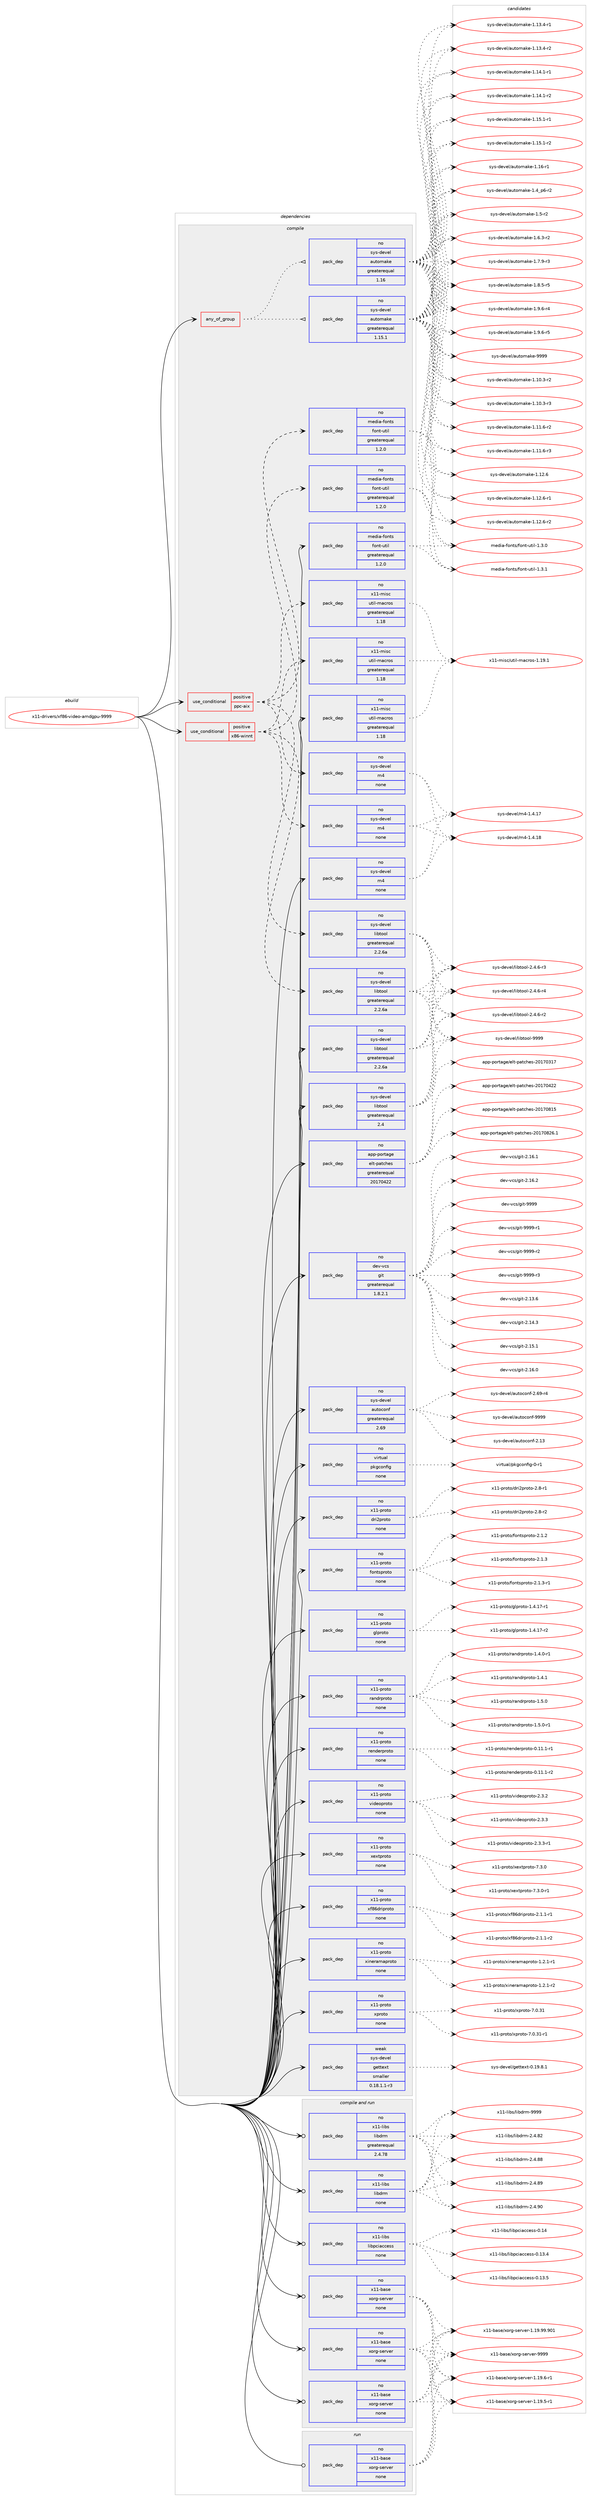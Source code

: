 digraph prolog {

# *************
# Graph options
# *************

newrank=true;
concentrate=true;
compound=true;
graph [rankdir=LR,fontname=Helvetica,fontsize=10,ranksep=1.5];#, ranksep=2.5, nodesep=0.2];
edge  [arrowhead=vee];
node  [fontname=Helvetica,fontsize=10];

# **********
# The ebuild
# **********

subgraph cluster_leftcol {
color=gray;
rank=same;
label=<<i>ebuild</i>>;
id [label="x11-drivers/xf86-video-amdgpu-9999", color=red, width=4, href="../x11-drivers/xf86-video-amdgpu-9999.svg"];
}

# ****************
# The dependencies
# ****************

subgraph cluster_midcol {
color=gray;
label=<<i>dependencies</i>>;
subgraph cluster_compile {
fillcolor="#eeeeee";
style=filled;
label=<<i>compile</i>>;
subgraph any125 {
dependency9842 [label=<<TABLE BORDER="0" CELLBORDER="1" CELLSPACING="0" CELLPADDING="4"><TR><TD CELLPADDING="10">any_of_group</TD></TR></TABLE>>, shape=none, color=red];subgraph pack8374 {
dependency9843 [label=<<TABLE BORDER="0" CELLBORDER="1" CELLSPACING="0" CELLPADDING="4" WIDTH="220"><TR><TD ROWSPAN="6" CELLPADDING="30">pack_dep</TD></TR><TR><TD WIDTH="110">no</TD></TR><TR><TD>sys-devel</TD></TR><TR><TD>automake</TD></TR><TR><TD>greaterequal</TD></TR><TR><TD>1.16</TD></TR></TABLE>>, shape=none, color=blue];
}
dependency9842:e -> dependency9843:w [weight=20,style="dotted",arrowhead="oinv"];
subgraph pack8375 {
dependency9844 [label=<<TABLE BORDER="0" CELLBORDER="1" CELLSPACING="0" CELLPADDING="4" WIDTH="220"><TR><TD ROWSPAN="6" CELLPADDING="30">pack_dep</TD></TR><TR><TD WIDTH="110">no</TD></TR><TR><TD>sys-devel</TD></TR><TR><TD>automake</TD></TR><TR><TD>greaterequal</TD></TR><TR><TD>1.15.1</TD></TR></TABLE>>, shape=none, color=blue];
}
dependency9842:e -> dependency9844:w [weight=20,style="dotted",arrowhead="oinv"];
}
id:e -> dependency9842:w [weight=20,style="solid",arrowhead="vee"];
subgraph cond1344 {
dependency9845 [label=<<TABLE BORDER="0" CELLBORDER="1" CELLSPACING="0" CELLPADDING="4"><TR><TD ROWSPAN="3" CELLPADDING="10">use_conditional</TD></TR><TR><TD>positive</TD></TR><TR><TD>ppc-aix</TD></TR></TABLE>>, shape=none, color=red];
subgraph pack8376 {
dependency9846 [label=<<TABLE BORDER="0" CELLBORDER="1" CELLSPACING="0" CELLPADDING="4" WIDTH="220"><TR><TD ROWSPAN="6" CELLPADDING="30">pack_dep</TD></TR><TR><TD WIDTH="110">no</TD></TR><TR><TD>sys-devel</TD></TR><TR><TD>libtool</TD></TR><TR><TD>greaterequal</TD></TR><TR><TD>2.2.6a</TD></TR></TABLE>>, shape=none, color=blue];
}
dependency9845:e -> dependency9846:w [weight=20,style="dashed",arrowhead="vee"];
subgraph pack8377 {
dependency9847 [label=<<TABLE BORDER="0" CELLBORDER="1" CELLSPACING="0" CELLPADDING="4" WIDTH="220"><TR><TD ROWSPAN="6" CELLPADDING="30">pack_dep</TD></TR><TR><TD WIDTH="110">no</TD></TR><TR><TD>sys-devel</TD></TR><TR><TD>m4</TD></TR><TR><TD>none</TD></TR><TR><TD></TD></TR></TABLE>>, shape=none, color=blue];
}
dependency9845:e -> dependency9847:w [weight=20,style="dashed",arrowhead="vee"];
subgraph pack8378 {
dependency9848 [label=<<TABLE BORDER="0" CELLBORDER="1" CELLSPACING="0" CELLPADDING="4" WIDTH="220"><TR><TD ROWSPAN="6" CELLPADDING="30">pack_dep</TD></TR><TR><TD WIDTH="110">no</TD></TR><TR><TD>x11-misc</TD></TR><TR><TD>util-macros</TD></TR><TR><TD>greaterequal</TD></TR><TR><TD>1.18</TD></TR></TABLE>>, shape=none, color=blue];
}
dependency9845:e -> dependency9848:w [weight=20,style="dashed",arrowhead="vee"];
subgraph pack8379 {
dependency9849 [label=<<TABLE BORDER="0" CELLBORDER="1" CELLSPACING="0" CELLPADDING="4" WIDTH="220"><TR><TD ROWSPAN="6" CELLPADDING="30">pack_dep</TD></TR><TR><TD WIDTH="110">no</TD></TR><TR><TD>media-fonts</TD></TR><TR><TD>font-util</TD></TR><TR><TD>greaterequal</TD></TR><TR><TD>1.2.0</TD></TR></TABLE>>, shape=none, color=blue];
}
dependency9845:e -> dependency9849:w [weight=20,style="dashed",arrowhead="vee"];
}
id:e -> dependency9845:w [weight=20,style="solid",arrowhead="vee"];
subgraph cond1345 {
dependency9850 [label=<<TABLE BORDER="0" CELLBORDER="1" CELLSPACING="0" CELLPADDING="4"><TR><TD ROWSPAN="3" CELLPADDING="10">use_conditional</TD></TR><TR><TD>positive</TD></TR><TR><TD>x86-winnt</TD></TR></TABLE>>, shape=none, color=red];
subgraph pack8380 {
dependency9851 [label=<<TABLE BORDER="0" CELLBORDER="1" CELLSPACING="0" CELLPADDING="4" WIDTH="220"><TR><TD ROWSPAN="6" CELLPADDING="30">pack_dep</TD></TR><TR><TD WIDTH="110">no</TD></TR><TR><TD>sys-devel</TD></TR><TR><TD>libtool</TD></TR><TR><TD>greaterequal</TD></TR><TR><TD>2.2.6a</TD></TR></TABLE>>, shape=none, color=blue];
}
dependency9850:e -> dependency9851:w [weight=20,style="dashed",arrowhead="vee"];
subgraph pack8381 {
dependency9852 [label=<<TABLE BORDER="0" CELLBORDER="1" CELLSPACING="0" CELLPADDING="4" WIDTH="220"><TR><TD ROWSPAN="6" CELLPADDING="30">pack_dep</TD></TR><TR><TD WIDTH="110">no</TD></TR><TR><TD>sys-devel</TD></TR><TR><TD>m4</TD></TR><TR><TD>none</TD></TR><TR><TD></TD></TR></TABLE>>, shape=none, color=blue];
}
dependency9850:e -> dependency9852:w [weight=20,style="dashed",arrowhead="vee"];
subgraph pack8382 {
dependency9853 [label=<<TABLE BORDER="0" CELLBORDER="1" CELLSPACING="0" CELLPADDING="4" WIDTH="220"><TR><TD ROWSPAN="6" CELLPADDING="30">pack_dep</TD></TR><TR><TD WIDTH="110">no</TD></TR><TR><TD>x11-misc</TD></TR><TR><TD>util-macros</TD></TR><TR><TD>greaterequal</TD></TR><TR><TD>1.18</TD></TR></TABLE>>, shape=none, color=blue];
}
dependency9850:e -> dependency9853:w [weight=20,style="dashed",arrowhead="vee"];
subgraph pack8383 {
dependency9854 [label=<<TABLE BORDER="0" CELLBORDER="1" CELLSPACING="0" CELLPADDING="4" WIDTH="220"><TR><TD ROWSPAN="6" CELLPADDING="30">pack_dep</TD></TR><TR><TD WIDTH="110">no</TD></TR><TR><TD>media-fonts</TD></TR><TR><TD>font-util</TD></TR><TR><TD>greaterequal</TD></TR><TR><TD>1.2.0</TD></TR></TABLE>>, shape=none, color=blue];
}
dependency9850:e -> dependency9854:w [weight=20,style="dashed",arrowhead="vee"];
}
id:e -> dependency9850:w [weight=20,style="solid",arrowhead="vee"];
subgraph pack8384 {
dependency9855 [label=<<TABLE BORDER="0" CELLBORDER="1" CELLSPACING="0" CELLPADDING="4" WIDTH="220"><TR><TD ROWSPAN="6" CELLPADDING="30">pack_dep</TD></TR><TR><TD WIDTH="110">no</TD></TR><TR><TD>app-portage</TD></TR><TR><TD>elt-patches</TD></TR><TR><TD>greaterequal</TD></TR><TR><TD>20170422</TD></TR></TABLE>>, shape=none, color=blue];
}
id:e -> dependency9855:w [weight=20,style="solid",arrowhead="vee"];
subgraph pack8385 {
dependency9856 [label=<<TABLE BORDER="0" CELLBORDER="1" CELLSPACING="0" CELLPADDING="4" WIDTH="220"><TR><TD ROWSPAN="6" CELLPADDING="30">pack_dep</TD></TR><TR><TD WIDTH="110">no</TD></TR><TR><TD>dev-vcs</TD></TR><TR><TD>git</TD></TR><TR><TD>greaterequal</TD></TR><TR><TD>1.8.2.1</TD></TR></TABLE>>, shape=none, color=blue];
}
id:e -> dependency9856:w [weight=20,style="solid",arrowhead="vee"];
subgraph pack8386 {
dependency9857 [label=<<TABLE BORDER="0" CELLBORDER="1" CELLSPACING="0" CELLPADDING="4" WIDTH="220"><TR><TD ROWSPAN="6" CELLPADDING="30">pack_dep</TD></TR><TR><TD WIDTH="110">no</TD></TR><TR><TD>media-fonts</TD></TR><TR><TD>font-util</TD></TR><TR><TD>greaterequal</TD></TR><TR><TD>1.2.0</TD></TR></TABLE>>, shape=none, color=blue];
}
id:e -> dependency9857:w [weight=20,style="solid",arrowhead="vee"];
subgraph pack8387 {
dependency9858 [label=<<TABLE BORDER="0" CELLBORDER="1" CELLSPACING="0" CELLPADDING="4" WIDTH="220"><TR><TD ROWSPAN="6" CELLPADDING="30">pack_dep</TD></TR><TR><TD WIDTH="110">no</TD></TR><TR><TD>sys-devel</TD></TR><TR><TD>autoconf</TD></TR><TR><TD>greaterequal</TD></TR><TR><TD>2.69</TD></TR></TABLE>>, shape=none, color=blue];
}
id:e -> dependency9858:w [weight=20,style="solid",arrowhead="vee"];
subgraph pack8388 {
dependency9859 [label=<<TABLE BORDER="0" CELLBORDER="1" CELLSPACING="0" CELLPADDING="4" WIDTH="220"><TR><TD ROWSPAN="6" CELLPADDING="30">pack_dep</TD></TR><TR><TD WIDTH="110">no</TD></TR><TR><TD>sys-devel</TD></TR><TR><TD>libtool</TD></TR><TR><TD>greaterequal</TD></TR><TR><TD>2.2.6a</TD></TR></TABLE>>, shape=none, color=blue];
}
id:e -> dependency9859:w [weight=20,style="solid",arrowhead="vee"];
subgraph pack8389 {
dependency9860 [label=<<TABLE BORDER="0" CELLBORDER="1" CELLSPACING="0" CELLPADDING="4" WIDTH="220"><TR><TD ROWSPAN="6" CELLPADDING="30">pack_dep</TD></TR><TR><TD WIDTH="110">no</TD></TR><TR><TD>sys-devel</TD></TR><TR><TD>libtool</TD></TR><TR><TD>greaterequal</TD></TR><TR><TD>2.4</TD></TR></TABLE>>, shape=none, color=blue];
}
id:e -> dependency9860:w [weight=20,style="solid",arrowhead="vee"];
subgraph pack8390 {
dependency9861 [label=<<TABLE BORDER="0" CELLBORDER="1" CELLSPACING="0" CELLPADDING="4" WIDTH="220"><TR><TD ROWSPAN="6" CELLPADDING="30">pack_dep</TD></TR><TR><TD WIDTH="110">no</TD></TR><TR><TD>sys-devel</TD></TR><TR><TD>m4</TD></TR><TR><TD>none</TD></TR><TR><TD></TD></TR></TABLE>>, shape=none, color=blue];
}
id:e -> dependency9861:w [weight=20,style="solid",arrowhead="vee"];
subgraph pack8391 {
dependency9862 [label=<<TABLE BORDER="0" CELLBORDER="1" CELLSPACING="0" CELLPADDING="4" WIDTH="220"><TR><TD ROWSPAN="6" CELLPADDING="30">pack_dep</TD></TR><TR><TD WIDTH="110">no</TD></TR><TR><TD>virtual</TD></TR><TR><TD>pkgconfig</TD></TR><TR><TD>none</TD></TR><TR><TD></TD></TR></TABLE>>, shape=none, color=blue];
}
id:e -> dependency9862:w [weight=20,style="solid",arrowhead="vee"];
subgraph pack8392 {
dependency9863 [label=<<TABLE BORDER="0" CELLBORDER="1" CELLSPACING="0" CELLPADDING="4" WIDTH="220"><TR><TD ROWSPAN="6" CELLPADDING="30">pack_dep</TD></TR><TR><TD WIDTH="110">no</TD></TR><TR><TD>x11-misc</TD></TR><TR><TD>util-macros</TD></TR><TR><TD>greaterequal</TD></TR><TR><TD>1.18</TD></TR></TABLE>>, shape=none, color=blue];
}
id:e -> dependency9863:w [weight=20,style="solid",arrowhead="vee"];
subgraph pack8393 {
dependency9864 [label=<<TABLE BORDER="0" CELLBORDER="1" CELLSPACING="0" CELLPADDING="4" WIDTH="220"><TR><TD ROWSPAN="6" CELLPADDING="30">pack_dep</TD></TR><TR><TD WIDTH="110">no</TD></TR><TR><TD>x11-proto</TD></TR><TR><TD>dri2proto</TD></TR><TR><TD>none</TD></TR><TR><TD></TD></TR></TABLE>>, shape=none, color=blue];
}
id:e -> dependency9864:w [weight=20,style="solid",arrowhead="vee"];
subgraph pack8394 {
dependency9865 [label=<<TABLE BORDER="0" CELLBORDER="1" CELLSPACING="0" CELLPADDING="4" WIDTH="220"><TR><TD ROWSPAN="6" CELLPADDING="30">pack_dep</TD></TR><TR><TD WIDTH="110">no</TD></TR><TR><TD>x11-proto</TD></TR><TR><TD>fontsproto</TD></TR><TR><TD>none</TD></TR><TR><TD></TD></TR></TABLE>>, shape=none, color=blue];
}
id:e -> dependency9865:w [weight=20,style="solid",arrowhead="vee"];
subgraph pack8395 {
dependency9866 [label=<<TABLE BORDER="0" CELLBORDER="1" CELLSPACING="0" CELLPADDING="4" WIDTH="220"><TR><TD ROWSPAN="6" CELLPADDING="30">pack_dep</TD></TR><TR><TD WIDTH="110">no</TD></TR><TR><TD>x11-proto</TD></TR><TR><TD>glproto</TD></TR><TR><TD>none</TD></TR><TR><TD></TD></TR></TABLE>>, shape=none, color=blue];
}
id:e -> dependency9866:w [weight=20,style="solid",arrowhead="vee"];
subgraph pack8396 {
dependency9867 [label=<<TABLE BORDER="0" CELLBORDER="1" CELLSPACING="0" CELLPADDING="4" WIDTH="220"><TR><TD ROWSPAN="6" CELLPADDING="30">pack_dep</TD></TR><TR><TD WIDTH="110">no</TD></TR><TR><TD>x11-proto</TD></TR><TR><TD>randrproto</TD></TR><TR><TD>none</TD></TR><TR><TD></TD></TR></TABLE>>, shape=none, color=blue];
}
id:e -> dependency9867:w [weight=20,style="solid",arrowhead="vee"];
subgraph pack8397 {
dependency9868 [label=<<TABLE BORDER="0" CELLBORDER="1" CELLSPACING="0" CELLPADDING="4" WIDTH="220"><TR><TD ROWSPAN="6" CELLPADDING="30">pack_dep</TD></TR><TR><TD WIDTH="110">no</TD></TR><TR><TD>x11-proto</TD></TR><TR><TD>renderproto</TD></TR><TR><TD>none</TD></TR><TR><TD></TD></TR></TABLE>>, shape=none, color=blue];
}
id:e -> dependency9868:w [weight=20,style="solid",arrowhead="vee"];
subgraph pack8398 {
dependency9869 [label=<<TABLE BORDER="0" CELLBORDER="1" CELLSPACING="0" CELLPADDING="4" WIDTH="220"><TR><TD ROWSPAN="6" CELLPADDING="30">pack_dep</TD></TR><TR><TD WIDTH="110">no</TD></TR><TR><TD>x11-proto</TD></TR><TR><TD>videoproto</TD></TR><TR><TD>none</TD></TR><TR><TD></TD></TR></TABLE>>, shape=none, color=blue];
}
id:e -> dependency9869:w [weight=20,style="solid",arrowhead="vee"];
subgraph pack8399 {
dependency9870 [label=<<TABLE BORDER="0" CELLBORDER="1" CELLSPACING="0" CELLPADDING="4" WIDTH="220"><TR><TD ROWSPAN="6" CELLPADDING="30">pack_dep</TD></TR><TR><TD WIDTH="110">no</TD></TR><TR><TD>x11-proto</TD></TR><TR><TD>xextproto</TD></TR><TR><TD>none</TD></TR><TR><TD></TD></TR></TABLE>>, shape=none, color=blue];
}
id:e -> dependency9870:w [weight=20,style="solid",arrowhead="vee"];
subgraph pack8400 {
dependency9871 [label=<<TABLE BORDER="0" CELLBORDER="1" CELLSPACING="0" CELLPADDING="4" WIDTH="220"><TR><TD ROWSPAN="6" CELLPADDING="30">pack_dep</TD></TR><TR><TD WIDTH="110">no</TD></TR><TR><TD>x11-proto</TD></TR><TR><TD>xf86driproto</TD></TR><TR><TD>none</TD></TR><TR><TD></TD></TR></TABLE>>, shape=none, color=blue];
}
id:e -> dependency9871:w [weight=20,style="solid",arrowhead="vee"];
subgraph pack8401 {
dependency9872 [label=<<TABLE BORDER="0" CELLBORDER="1" CELLSPACING="0" CELLPADDING="4" WIDTH="220"><TR><TD ROWSPAN="6" CELLPADDING="30">pack_dep</TD></TR><TR><TD WIDTH="110">no</TD></TR><TR><TD>x11-proto</TD></TR><TR><TD>xineramaproto</TD></TR><TR><TD>none</TD></TR><TR><TD></TD></TR></TABLE>>, shape=none, color=blue];
}
id:e -> dependency9872:w [weight=20,style="solid",arrowhead="vee"];
subgraph pack8402 {
dependency9873 [label=<<TABLE BORDER="0" CELLBORDER="1" CELLSPACING="0" CELLPADDING="4" WIDTH="220"><TR><TD ROWSPAN="6" CELLPADDING="30">pack_dep</TD></TR><TR><TD WIDTH="110">no</TD></TR><TR><TD>x11-proto</TD></TR><TR><TD>xproto</TD></TR><TR><TD>none</TD></TR><TR><TD></TD></TR></TABLE>>, shape=none, color=blue];
}
id:e -> dependency9873:w [weight=20,style="solid",arrowhead="vee"];
subgraph pack8403 {
dependency9874 [label=<<TABLE BORDER="0" CELLBORDER="1" CELLSPACING="0" CELLPADDING="4" WIDTH="220"><TR><TD ROWSPAN="6" CELLPADDING="30">pack_dep</TD></TR><TR><TD WIDTH="110">weak</TD></TR><TR><TD>sys-devel</TD></TR><TR><TD>gettext</TD></TR><TR><TD>smaller</TD></TR><TR><TD>0.18.1.1-r3</TD></TR></TABLE>>, shape=none, color=blue];
}
id:e -> dependency9874:w [weight=20,style="solid",arrowhead="vee"];
}
subgraph cluster_compileandrun {
fillcolor="#eeeeee";
style=filled;
label=<<i>compile and run</i>>;
subgraph pack8404 {
dependency9875 [label=<<TABLE BORDER="0" CELLBORDER="1" CELLSPACING="0" CELLPADDING="4" WIDTH="220"><TR><TD ROWSPAN="6" CELLPADDING="30">pack_dep</TD></TR><TR><TD WIDTH="110">no</TD></TR><TR><TD>x11-base</TD></TR><TR><TD>xorg-server</TD></TR><TR><TD>none</TD></TR><TR><TD></TD></TR></TABLE>>, shape=none, color=blue];
}
id:e -> dependency9875:w [weight=20,style="solid",arrowhead="odotvee"];
subgraph pack8405 {
dependency9876 [label=<<TABLE BORDER="0" CELLBORDER="1" CELLSPACING="0" CELLPADDING="4" WIDTH="220"><TR><TD ROWSPAN="6" CELLPADDING="30">pack_dep</TD></TR><TR><TD WIDTH="110">no</TD></TR><TR><TD>x11-base</TD></TR><TR><TD>xorg-server</TD></TR><TR><TD>none</TD></TR><TR><TD></TD></TR></TABLE>>, shape=none, color=blue];
}
id:e -> dependency9876:w [weight=20,style="solid",arrowhead="odotvee"];
subgraph pack8406 {
dependency9877 [label=<<TABLE BORDER="0" CELLBORDER="1" CELLSPACING="0" CELLPADDING="4" WIDTH="220"><TR><TD ROWSPAN="6" CELLPADDING="30">pack_dep</TD></TR><TR><TD WIDTH="110">no</TD></TR><TR><TD>x11-base</TD></TR><TR><TD>xorg-server</TD></TR><TR><TD>none</TD></TR><TR><TD></TD></TR></TABLE>>, shape=none, color=blue];
}
id:e -> dependency9877:w [weight=20,style="solid",arrowhead="odotvee"];
subgraph pack8407 {
dependency9878 [label=<<TABLE BORDER="0" CELLBORDER="1" CELLSPACING="0" CELLPADDING="4" WIDTH="220"><TR><TD ROWSPAN="6" CELLPADDING="30">pack_dep</TD></TR><TR><TD WIDTH="110">no</TD></TR><TR><TD>x11-libs</TD></TR><TR><TD>libdrm</TD></TR><TR><TD>greaterequal</TD></TR><TR><TD>2.4.78</TD></TR></TABLE>>, shape=none, color=blue];
}
id:e -> dependency9878:w [weight=20,style="solid",arrowhead="odotvee"];
subgraph pack8408 {
dependency9879 [label=<<TABLE BORDER="0" CELLBORDER="1" CELLSPACING="0" CELLPADDING="4" WIDTH="220"><TR><TD ROWSPAN="6" CELLPADDING="30">pack_dep</TD></TR><TR><TD WIDTH="110">no</TD></TR><TR><TD>x11-libs</TD></TR><TR><TD>libdrm</TD></TR><TR><TD>none</TD></TR><TR><TD></TD></TR></TABLE>>, shape=none, color=blue];
}
id:e -> dependency9879:w [weight=20,style="solid",arrowhead="odotvee"];
subgraph pack8409 {
dependency9880 [label=<<TABLE BORDER="0" CELLBORDER="1" CELLSPACING="0" CELLPADDING="4" WIDTH="220"><TR><TD ROWSPAN="6" CELLPADDING="30">pack_dep</TD></TR><TR><TD WIDTH="110">no</TD></TR><TR><TD>x11-libs</TD></TR><TR><TD>libpciaccess</TD></TR><TR><TD>none</TD></TR><TR><TD></TD></TR></TABLE>>, shape=none, color=blue];
}
id:e -> dependency9880:w [weight=20,style="solid",arrowhead="odotvee"];
}
subgraph cluster_run {
fillcolor="#eeeeee";
style=filled;
label=<<i>run</i>>;
subgraph pack8410 {
dependency9881 [label=<<TABLE BORDER="0" CELLBORDER="1" CELLSPACING="0" CELLPADDING="4" WIDTH="220"><TR><TD ROWSPAN="6" CELLPADDING="30">pack_dep</TD></TR><TR><TD WIDTH="110">no</TD></TR><TR><TD>x11-base</TD></TR><TR><TD>xorg-server</TD></TR><TR><TD>none</TD></TR><TR><TD></TD></TR></TABLE>>, shape=none, color=blue];
}
id:e -> dependency9881:w [weight=20,style="solid",arrowhead="odot"];
}
}

# **************
# The candidates
# **************

subgraph cluster_choices {
rank=same;
color=gray;
label=<<i>candidates</i>>;

subgraph choice8374 {
color=black;
nodesep=1;
choice11512111545100101118101108479711711611110997107101454946494846514511450 [label="sys-devel/automake-1.10.3-r2", color=red, width=4,href="../sys-devel/automake-1.10.3-r2.svg"];
choice11512111545100101118101108479711711611110997107101454946494846514511451 [label="sys-devel/automake-1.10.3-r3", color=red, width=4,href="../sys-devel/automake-1.10.3-r3.svg"];
choice11512111545100101118101108479711711611110997107101454946494946544511450 [label="sys-devel/automake-1.11.6-r2", color=red, width=4,href="../sys-devel/automake-1.11.6-r2.svg"];
choice11512111545100101118101108479711711611110997107101454946494946544511451 [label="sys-devel/automake-1.11.6-r3", color=red, width=4,href="../sys-devel/automake-1.11.6-r3.svg"];
choice1151211154510010111810110847971171161111099710710145494649504654 [label="sys-devel/automake-1.12.6", color=red, width=4,href="../sys-devel/automake-1.12.6.svg"];
choice11512111545100101118101108479711711611110997107101454946495046544511449 [label="sys-devel/automake-1.12.6-r1", color=red, width=4,href="../sys-devel/automake-1.12.6-r1.svg"];
choice11512111545100101118101108479711711611110997107101454946495046544511450 [label="sys-devel/automake-1.12.6-r2", color=red, width=4,href="../sys-devel/automake-1.12.6-r2.svg"];
choice11512111545100101118101108479711711611110997107101454946495146524511449 [label="sys-devel/automake-1.13.4-r1", color=red, width=4,href="../sys-devel/automake-1.13.4-r1.svg"];
choice11512111545100101118101108479711711611110997107101454946495146524511450 [label="sys-devel/automake-1.13.4-r2", color=red, width=4,href="../sys-devel/automake-1.13.4-r2.svg"];
choice11512111545100101118101108479711711611110997107101454946495246494511449 [label="sys-devel/automake-1.14.1-r1", color=red, width=4,href="../sys-devel/automake-1.14.1-r1.svg"];
choice11512111545100101118101108479711711611110997107101454946495246494511450 [label="sys-devel/automake-1.14.1-r2", color=red, width=4,href="../sys-devel/automake-1.14.1-r2.svg"];
choice11512111545100101118101108479711711611110997107101454946495346494511449 [label="sys-devel/automake-1.15.1-r1", color=red, width=4,href="../sys-devel/automake-1.15.1-r1.svg"];
choice11512111545100101118101108479711711611110997107101454946495346494511450 [label="sys-devel/automake-1.15.1-r2", color=red, width=4,href="../sys-devel/automake-1.15.1-r2.svg"];
choice1151211154510010111810110847971171161111099710710145494649544511449 [label="sys-devel/automake-1.16-r1", color=red, width=4,href="../sys-devel/automake-1.16-r1.svg"];
choice115121115451001011181011084797117116111109971071014549465295112544511450 [label="sys-devel/automake-1.4_p6-r2", color=red, width=4,href="../sys-devel/automake-1.4_p6-r2.svg"];
choice11512111545100101118101108479711711611110997107101454946534511450 [label="sys-devel/automake-1.5-r2", color=red, width=4,href="../sys-devel/automake-1.5-r2.svg"];
choice115121115451001011181011084797117116111109971071014549465446514511450 [label="sys-devel/automake-1.6.3-r2", color=red, width=4,href="../sys-devel/automake-1.6.3-r2.svg"];
choice115121115451001011181011084797117116111109971071014549465546574511451 [label="sys-devel/automake-1.7.9-r3", color=red, width=4,href="../sys-devel/automake-1.7.9-r3.svg"];
choice115121115451001011181011084797117116111109971071014549465646534511453 [label="sys-devel/automake-1.8.5-r5", color=red, width=4,href="../sys-devel/automake-1.8.5-r5.svg"];
choice115121115451001011181011084797117116111109971071014549465746544511452 [label="sys-devel/automake-1.9.6-r4", color=red, width=4,href="../sys-devel/automake-1.9.6-r4.svg"];
choice115121115451001011181011084797117116111109971071014549465746544511453 [label="sys-devel/automake-1.9.6-r5", color=red, width=4,href="../sys-devel/automake-1.9.6-r5.svg"];
choice115121115451001011181011084797117116111109971071014557575757 [label="sys-devel/automake-9999", color=red, width=4,href="../sys-devel/automake-9999.svg"];
dependency9843:e -> choice11512111545100101118101108479711711611110997107101454946494846514511450:w [style=dotted,weight="100"];
dependency9843:e -> choice11512111545100101118101108479711711611110997107101454946494846514511451:w [style=dotted,weight="100"];
dependency9843:e -> choice11512111545100101118101108479711711611110997107101454946494946544511450:w [style=dotted,weight="100"];
dependency9843:e -> choice11512111545100101118101108479711711611110997107101454946494946544511451:w [style=dotted,weight="100"];
dependency9843:e -> choice1151211154510010111810110847971171161111099710710145494649504654:w [style=dotted,weight="100"];
dependency9843:e -> choice11512111545100101118101108479711711611110997107101454946495046544511449:w [style=dotted,weight="100"];
dependency9843:e -> choice11512111545100101118101108479711711611110997107101454946495046544511450:w [style=dotted,weight="100"];
dependency9843:e -> choice11512111545100101118101108479711711611110997107101454946495146524511449:w [style=dotted,weight="100"];
dependency9843:e -> choice11512111545100101118101108479711711611110997107101454946495146524511450:w [style=dotted,weight="100"];
dependency9843:e -> choice11512111545100101118101108479711711611110997107101454946495246494511449:w [style=dotted,weight="100"];
dependency9843:e -> choice11512111545100101118101108479711711611110997107101454946495246494511450:w [style=dotted,weight="100"];
dependency9843:e -> choice11512111545100101118101108479711711611110997107101454946495346494511449:w [style=dotted,weight="100"];
dependency9843:e -> choice11512111545100101118101108479711711611110997107101454946495346494511450:w [style=dotted,weight="100"];
dependency9843:e -> choice1151211154510010111810110847971171161111099710710145494649544511449:w [style=dotted,weight="100"];
dependency9843:e -> choice115121115451001011181011084797117116111109971071014549465295112544511450:w [style=dotted,weight="100"];
dependency9843:e -> choice11512111545100101118101108479711711611110997107101454946534511450:w [style=dotted,weight="100"];
dependency9843:e -> choice115121115451001011181011084797117116111109971071014549465446514511450:w [style=dotted,weight="100"];
dependency9843:e -> choice115121115451001011181011084797117116111109971071014549465546574511451:w [style=dotted,weight="100"];
dependency9843:e -> choice115121115451001011181011084797117116111109971071014549465646534511453:w [style=dotted,weight="100"];
dependency9843:e -> choice115121115451001011181011084797117116111109971071014549465746544511452:w [style=dotted,weight="100"];
dependency9843:e -> choice115121115451001011181011084797117116111109971071014549465746544511453:w [style=dotted,weight="100"];
dependency9843:e -> choice115121115451001011181011084797117116111109971071014557575757:w [style=dotted,weight="100"];
}
subgraph choice8375 {
color=black;
nodesep=1;
choice11512111545100101118101108479711711611110997107101454946494846514511450 [label="sys-devel/automake-1.10.3-r2", color=red, width=4,href="../sys-devel/automake-1.10.3-r2.svg"];
choice11512111545100101118101108479711711611110997107101454946494846514511451 [label="sys-devel/automake-1.10.3-r3", color=red, width=4,href="../sys-devel/automake-1.10.3-r3.svg"];
choice11512111545100101118101108479711711611110997107101454946494946544511450 [label="sys-devel/automake-1.11.6-r2", color=red, width=4,href="../sys-devel/automake-1.11.6-r2.svg"];
choice11512111545100101118101108479711711611110997107101454946494946544511451 [label="sys-devel/automake-1.11.6-r3", color=red, width=4,href="../sys-devel/automake-1.11.6-r3.svg"];
choice1151211154510010111810110847971171161111099710710145494649504654 [label="sys-devel/automake-1.12.6", color=red, width=4,href="../sys-devel/automake-1.12.6.svg"];
choice11512111545100101118101108479711711611110997107101454946495046544511449 [label="sys-devel/automake-1.12.6-r1", color=red, width=4,href="../sys-devel/automake-1.12.6-r1.svg"];
choice11512111545100101118101108479711711611110997107101454946495046544511450 [label="sys-devel/automake-1.12.6-r2", color=red, width=4,href="../sys-devel/automake-1.12.6-r2.svg"];
choice11512111545100101118101108479711711611110997107101454946495146524511449 [label="sys-devel/automake-1.13.4-r1", color=red, width=4,href="../sys-devel/automake-1.13.4-r1.svg"];
choice11512111545100101118101108479711711611110997107101454946495146524511450 [label="sys-devel/automake-1.13.4-r2", color=red, width=4,href="../sys-devel/automake-1.13.4-r2.svg"];
choice11512111545100101118101108479711711611110997107101454946495246494511449 [label="sys-devel/automake-1.14.1-r1", color=red, width=4,href="../sys-devel/automake-1.14.1-r1.svg"];
choice11512111545100101118101108479711711611110997107101454946495246494511450 [label="sys-devel/automake-1.14.1-r2", color=red, width=4,href="../sys-devel/automake-1.14.1-r2.svg"];
choice11512111545100101118101108479711711611110997107101454946495346494511449 [label="sys-devel/automake-1.15.1-r1", color=red, width=4,href="../sys-devel/automake-1.15.1-r1.svg"];
choice11512111545100101118101108479711711611110997107101454946495346494511450 [label="sys-devel/automake-1.15.1-r2", color=red, width=4,href="../sys-devel/automake-1.15.1-r2.svg"];
choice1151211154510010111810110847971171161111099710710145494649544511449 [label="sys-devel/automake-1.16-r1", color=red, width=4,href="../sys-devel/automake-1.16-r1.svg"];
choice115121115451001011181011084797117116111109971071014549465295112544511450 [label="sys-devel/automake-1.4_p6-r2", color=red, width=4,href="../sys-devel/automake-1.4_p6-r2.svg"];
choice11512111545100101118101108479711711611110997107101454946534511450 [label="sys-devel/automake-1.5-r2", color=red, width=4,href="../sys-devel/automake-1.5-r2.svg"];
choice115121115451001011181011084797117116111109971071014549465446514511450 [label="sys-devel/automake-1.6.3-r2", color=red, width=4,href="../sys-devel/automake-1.6.3-r2.svg"];
choice115121115451001011181011084797117116111109971071014549465546574511451 [label="sys-devel/automake-1.7.9-r3", color=red, width=4,href="../sys-devel/automake-1.7.9-r3.svg"];
choice115121115451001011181011084797117116111109971071014549465646534511453 [label="sys-devel/automake-1.8.5-r5", color=red, width=4,href="../sys-devel/automake-1.8.5-r5.svg"];
choice115121115451001011181011084797117116111109971071014549465746544511452 [label="sys-devel/automake-1.9.6-r4", color=red, width=4,href="../sys-devel/automake-1.9.6-r4.svg"];
choice115121115451001011181011084797117116111109971071014549465746544511453 [label="sys-devel/automake-1.9.6-r5", color=red, width=4,href="../sys-devel/automake-1.9.6-r5.svg"];
choice115121115451001011181011084797117116111109971071014557575757 [label="sys-devel/automake-9999", color=red, width=4,href="../sys-devel/automake-9999.svg"];
dependency9844:e -> choice11512111545100101118101108479711711611110997107101454946494846514511450:w [style=dotted,weight="100"];
dependency9844:e -> choice11512111545100101118101108479711711611110997107101454946494846514511451:w [style=dotted,weight="100"];
dependency9844:e -> choice11512111545100101118101108479711711611110997107101454946494946544511450:w [style=dotted,weight="100"];
dependency9844:e -> choice11512111545100101118101108479711711611110997107101454946494946544511451:w [style=dotted,weight="100"];
dependency9844:e -> choice1151211154510010111810110847971171161111099710710145494649504654:w [style=dotted,weight="100"];
dependency9844:e -> choice11512111545100101118101108479711711611110997107101454946495046544511449:w [style=dotted,weight="100"];
dependency9844:e -> choice11512111545100101118101108479711711611110997107101454946495046544511450:w [style=dotted,weight="100"];
dependency9844:e -> choice11512111545100101118101108479711711611110997107101454946495146524511449:w [style=dotted,weight="100"];
dependency9844:e -> choice11512111545100101118101108479711711611110997107101454946495146524511450:w [style=dotted,weight="100"];
dependency9844:e -> choice11512111545100101118101108479711711611110997107101454946495246494511449:w [style=dotted,weight="100"];
dependency9844:e -> choice11512111545100101118101108479711711611110997107101454946495246494511450:w [style=dotted,weight="100"];
dependency9844:e -> choice11512111545100101118101108479711711611110997107101454946495346494511449:w [style=dotted,weight="100"];
dependency9844:e -> choice11512111545100101118101108479711711611110997107101454946495346494511450:w [style=dotted,weight="100"];
dependency9844:e -> choice1151211154510010111810110847971171161111099710710145494649544511449:w [style=dotted,weight="100"];
dependency9844:e -> choice115121115451001011181011084797117116111109971071014549465295112544511450:w [style=dotted,weight="100"];
dependency9844:e -> choice11512111545100101118101108479711711611110997107101454946534511450:w [style=dotted,weight="100"];
dependency9844:e -> choice115121115451001011181011084797117116111109971071014549465446514511450:w [style=dotted,weight="100"];
dependency9844:e -> choice115121115451001011181011084797117116111109971071014549465546574511451:w [style=dotted,weight="100"];
dependency9844:e -> choice115121115451001011181011084797117116111109971071014549465646534511453:w [style=dotted,weight="100"];
dependency9844:e -> choice115121115451001011181011084797117116111109971071014549465746544511452:w [style=dotted,weight="100"];
dependency9844:e -> choice115121115451001011181011084797117116111109971071014549465746544511453:w [style=dotted,weight="100"];
dependency9844:e -> choice115121115451001011181011084797117116111109971071014557575757:w [style=dotted,weight="100"];
}
subgraph choice8376 {
color=black;
nodesep=1;
choice1151211154510010111810110847108105981161111111084550465246544511450 [label="sys-devel/libtool-2.4.6-r2", color=red, width=4,href="../sys-devel/libtool-2.4.6-r2.svg"];
choice1151211154510010111810110847108105981161111111084550465246544511451 [label="sys-devel/libtool-2.4.6-r3", color=red, width=4,href="../sys-devel/libtool-2.4.6-r3.svg"];
choice1151211154510010111810110847108105981161111111084550465246544511452 [label="sys-devel/libtool-2.4.6-r4", color=red, width=4,href="../sys-devel/libtool-2.4.6-r4.svg"];
choice1151211154510010111810110847108105981161111111084557575757 [label="sys-devel/libtool-9999", color=red, width=4,href="../sys-devel/libtool-9999.svg"];
dependency9846:e -> choice1151211154510010111810110847108105981161111111084550465246544511450:w [style=dotted,weight="100"];
dependency9846:e -> choice1151211154510010111810110847108105981161111111084550465246544511451:w [style=dotted,weight="100"];
dependency9846:e -> choice1151211154510010111810110847108105981161111111084550465246544511452:w [style=dotted,weight="100"];
dependency9846:e -> choice1151211154510010111810110847108105981161111111084557575757:w [style=dotted,weight="100"];
}
subgraph choice8377 {
color=black;
nodesep=1;
choice11512111545100101118101108471095245494652464955 [label="sys-devel/m4-1.4.17", color=red, width=4,href="../sys-devel/m4-1.4.17.svg"];
choice11512111545100101118101108471095245494652464956 [label="sys-devel/m4-1.4.18", color=red, width=4,href="../sys-devel/m4-1.4.18.svg"];
dependency9847:e -> choice11512111545100101118101108471095245494652464955:w [style=dotted,weight="100"];
dependency9847:e -> choice11512111545100101118101108471095245494652464956:w [style=dotted,weight="100"];
}
subgraph choice8378 {
color=black;
nodesep=1;
choice120494945109105115994711711610510845109979911411111545494649574649 [label="x11-misc/util-macros-1.19.1", color=red, width=4,href="../x11-misc/util-macros-1.19.1.svg"];
dependency9848:e -> choice120494945109105115994711711610510845109979911411111545494649574649:w [style=dotted,weight="100"];
}
subgraph choice8379 {
color=black;
nodesep=1;
choice10910110010597451021111101161154710211111011645117116105108454946514648 [label="media-fonts/font-util-1.3.0", color=red, width=4,href="../media-fonts/font-util-1.3.0.svg"];
choice10910110010597451021111101161154710211111011645117116105108454946514649 [label="media-fonts/font-util-1.3.1", color=red, width=4,href="../media-fonts/font-util-1.3.1.svg"];
dependency9849:e -> choice10910110010597451021111101161154710211111011645117116105108454946514648:w [style=dotted,weight="100"];
dependency9849:e -> choice10910110010597451021111101161154710211111011645117116105108454946514649:w [style=dotted,weight="100"];
}
subgraph choice8380 {
color=black;
nodesep=1;
choice1151211154510010111810110847108105981161111111084550465246544511450 [label="sys-devel/libtool-2.4.6-r2", color=red, width=4,href="../sys-devel/libtool-2.4.6-r2.svg"];
choice1151211154510010111810110847108105981161111111084550465246544511451 [label="sys-devel/libtool-2.4.6-r3", color=red, width=4,href="../sys-devel/libtool-2.4.6-r3.svg"];
choice1151211154510010111810110847108105981161111111084550465246544511452 [label="sys-devel/libtool-2.4.6-r4", color=red, width=4,href="../sys-devel/libtool-2.4.6-r4.svg"];
choice1151211154510010111810110847108105981161111111084557575757 [label="sys-devel/libtool-9999", color=red, width=4,href="../sys-devel/libtool-9999.svg"];
dependency9851:e -> choice1151211154510010111810110847108105981161111111084550465246544511450:w [style=dotted,weight="100"];
dependency9851:e -> choice1151211154510010111810110847108105981161111111084550465246544511451:w [style=dotted,weight="100"];
dependency9851:e -> choice1151211154510010111810110847108105981161111111084550465246544511452:w [style=dotted,weight="100"];
dependency9851:e -> choice1151211154510010111810110847108105981161111111084557575757:w [style=dotted,weight="100"];
}
subgraph choice8381 {
color=black;
nodesep=1;
choice11512111545100101118101108471095245494652464955 [label="sys-devel/m4-1.4.17", color=red, width=4,href="../sys-devel/m4-1.4.17.svg"];
choice11512111545100101118101108471095245494652464956 [label="sys-devel/m4-1.4.18", color=red, width=4,href="../sys-devel/m4-1.4.18.svg"];
dependency9852:e -> choice11512111545100101118101108471095245494652464955:w [style=dotted,weight="100"];
dependency9852:e -> choice11512111545100101118101108471095245494652464956:w [style=dotted,weight="100"];
}
subgraph choice8382 {
color=black;
nodesep=1;
choice120494945109105115994711711610510845109979911411111545494649574649 [label="x11-misc/util-macros-1.19.1", color=red, width=4,href="../x11-misc/util-macros-1.19.1.svg"];
dependency9853:e -> choice120494945109105115994711711610510845109979911411111545494649574649:w [style=dotted,weight="100"];
}
subgraph choice8383 {
color=black;
nodesep=1;
choice10910110010597451021111101161154710211111011645117116105108454946514648 [label="media-fonts/font-util-1.3.0", color=red, width=4,href="../media-fonts/font-util-1.3.0.svg"];
choice10910110010597451021111101161154710211111011645117116105108454946514649 [label="media-fonts/font-util-1.3.1", color=red, width=4,href="../media-fonts/font-util-1.3.1.svg"];
dependency9854:e -> choice10910110010597451021111101161154710211111011645117116105108454946514648:w [style=dotted,weight="100"];
dependency9854:e -> choice10910110010597451021111101161154710211111011645117116105108454946514649:w [style=dotted,weight="100"];
}
subgraph choice8384 {
color=black;
nodesep=1;
choice97112112451121111141169710310147101108116451129711699104101115455048495548514955 [label="app-portage/elt-patches-20170317", color=red, width=4,href="../app-portage/elt-patches-20170317.svg"];
choice97112112451121111141169710310147101108116451129711699104101115455048495548525050 [label="app-portage/elt-patches-20170422", color=red, width=4,href="../app-portage/elt-patches-20170422.svg"];
choice97112112451121111141169710310147101108116451129711699104101115455048495548564953 [label="app-portage/elt-patches-20170815", color=red, width=4,href="../app-portage/elt-patches-20170815.svg"];
choice971121124511211111411697103101471011081164511297116991041011154550484955485650544649 [label="app-portage/elt-patches-20170826.1", color=red, width=4,href="../app-portage/elt-patches-20170826.1.svg"];
dependency9855:e -> choice97112112451121111141169710310147101108116451129711699104101115455048495548514955:w [style=dotted,weight="100"];
dependency9855:e -> choice97112112451121111141169710310147101108116451129711699104101115455048495548525050:w [style=dotted,weight="100"];
dependency9855:e -> choice97112112451121111141169710310147101108116451129711699104101115455048495548564953:w [style=dotted,weight="100"];
dependency9855:e -> choice971121124511211111411697103101471011081164511297116991041011154550484955485650544649:w [style=dotted,weight="100"];
}
subgraph choice8385 {
color=black;
nodesep=1;
choice10010111845118991154710310511645504649514654 [label="dev-vcs/git-2.13.6", color=red, width=4,href="../dev-vcs/git-2.13.6.svg"];
choice10010111845118991154710310511645504649524651 [label="dev-vcs/git-2.14.3", color=red, width=4,href="../dev-vcs/git-2.14.3.svg"];
choice10010111845118991154710310511645504649534649 [label="dev-vcs/git-2.15.1", color=red, width=4,href="../dev-vcs/git-2.15.1.svg"];
choice10010111845118991154710310511645504649544648 [label="dev-vcs/git-2.16.0", color=red, width=4,href="../dev-vcs/git-2.16.0.svg"];
choice10010111845118991154710310511645504649544649 [label="dev-vcs/git-2.16.1", color=red, width=4,href="../dev-vcs/git-2.16.1.svg"];
choice10010111845118991154710310511645504649544650 [label="dev-vcs/git-2.16.2", color=red, width=4,href="../dev-vcs/git-2.16.2.svg"];
choice1001011184511899115471031051164557575757 [label="dev-vcs/git-9999", color=red, width=4,href="../dev-vcs/git-9999.svg"];
choice10010111845118991154710310511645575757574511449 [label="dev-vcs/git-9999-r1", color=red, width=4,href="../dev-vcs/git-9999-r1.svg"];
choice10010111845118991154710310511645575757574511450 [label="dev-vcs/git-9999-r2", color=red, width=4,href="../dev-vcs/git-9999-r2.svg"];
choice10010111845118991154710310511645575757574511451 [label="dev-vcs/git-9999-r3", color=red, width=4,href="../dev-vcs/git-9999-r3.svg"];
dependency9856:e -> choice10010111845118991154710310511645504649514654:w [style=dotted,weight="100"];
dependency9856:e -> choice10010111845118991154710310511645504649524651:w [style=dotted,weight="100"];
dependency9856:e -> choice10010111845118991154710310511645504649534649:w [style=dotted,weight="100"];
dependency9856:e -> choice10010111845118991154710310511645504649544648:w [style=dotted,weight="100"];
dependency9856:e -> choice10010111845118991154710310511645504649544649:w [style=dotted,weight="100"];
dependency9856:e -> choice10010111845118991154710310511645504649544650:w [style=dotted,weight="100"];
dependency9856:e -> choice1001011184511899115471031051164557575757:w [style=dotted,weight="100"];
dependency9856:e -> choice10010111845118991154710310511645575757574511449:w [style=dotted,weight="100"];
dependency9856:e -> choice10010111845118991154710310511645575757574511450:w [style=dotted,weight="100"];
dependency9856:e -> choice10010111845118991154710310511645575757574511451:w [style=dotted,weight="100"];
}
subgraph choice8386 {
color=black;
nodesep=1;
choice10910110010597451021111101161154710211111011645117116105108454946514648 [label="media-fonts/font-util-1.3.0", color=red, width=4,href="../media-fonts/font-util-1.3.0.svg"];
choice10910110010597451021111101161154710211111011645117116105108454946514649 [label="media-fonts/font-util-1.3.1", color=red, width=4,href="../media-fonts/font-util-1.3.1.svg"];
dependency9857:e -> choice10910110010597451021111101161154710211111011645117116105108454946514648:w [style=dotted,weight="100"];
dependency9857:e -> choice10910110010597451021111101161154710211111011645117116105108454946514649:w [style=dotted,weight="100"];
}
subgraph choice8387 {
color=black;
nodesep=1;
choice115121115451001011181011084797117116111991111101024550464951 [label="sys-devel/autoconf-2.13", color=red, width=4,href="../sys-devel/autoconf-2.13.svg"];
choice1151211154510010111810110847971171161119911111010245504654574511452 [label="sys-devel/autoconf-2.69-r4", color=red, width=4,href="../sys-devel/autoconf-2.69-r4.svg"];
choice115121115451001011181011084797117116111991111101024557575757 [label="sys-devel/autoconf-9999", color=red, width=4,href="../sys-devel/autoconf-9999.svg"];
dependency9858:e -> choice115121115451001011181011084797117116111991111101024550464951:w [style=dotted,weight="100"];
dependency9858:e -> choice1151211154510010111810110847971171161119911111010245504654574511452:w [style=dotted,weight="100"];
dependency9858:e -> choice115121115451001011181011084797117116111991111101024557575757:w [style=dotted,weight="100"];
}
subgraph choice8388 {
color=black;
nodesep=1;
choice1151211154510010111810110847108105981161111111084550465246544511450 [label="sys-devel/libtool-2.4.6-r2", color=red, width=4,href="../sys-devel/libtool-2.4.6-r2.svg"];
choice1151211154510010111810110847108105981161111111084550465246544511451 [label="sys-devel/libtool-2.4.6-r3", color=red, width=4,href="../sys-devel/libtool-2.4.6-r3.svg"];
choice1151211154510010111810110847108105981161111111084550465246544511452 [label="sys-devel/libtool-2.4.6-r4", color=red, width=4,href="../sys-devel/libtool-2.4.6-r4.svg"];
choice1151211154510010111810110847108105981161111111084557575757 [label="sys-devel/libtool-9999", color=red, width=4,href="../sys-devel/libtool-9999.svg"];
dependency9859:e -> choice1151211154510010111810110847108105981161111111084550465246544511450:w [style=dotted,weight="100"];
dependency9859:e -> choice1151211154510010111810110847108105981161111111084550465246544511451:w [style=dotted,weight="100"];
dependency9859:e -> choice1151211154510010111810110847108105981161111111084550465246544511452:w [style=dotted,weight="100"];
dependency9859:e -> choice1151211154510010111810110847108105981161111111084557575757:w [style=dotted,weight="100"];
}
subgraph choice8389 {
color=black;
nodesep=1;
choice1151211154510010111810110847108105981161111111084550465246544511450 [label="sys-devel/libtool-2.4.6-r2", color=red, width=4,href="../sys-devel/libtool-2.4.6-r2.svg"];
choice1151211154510010111810110847108105981161111111084550465246544511451 [label="sys-devel/libtool-2.4.6-r3", color=red, width=4,href="../sys-devel/libtool-2.4.6-r3.svg"];
choice1151211154510010111810110847108105981161111111084550465246544511452 [label="sys-devel/libtool-2.4.6-r4", color=red, width=4,href="../sys-devel/libtool-2.4.6-r4.svg"];
choice1151211154510010111810110847108105981161111111084557575757 [label="sys-devel/libtool-9999", color=red, width=4,href="../sys-devel/libtool-9999.svg"];
dependency9860:e -> choice1151211154510010111810110847108105981161111111084550465246544511450:w [style=dotted,weight="100"];
dependency9860:e -> choice1151211154510010111810110847108105981161111111084550465246544511451:w [style=dotted,weight="100"];
dependency9860:e -> choice1151211154510010111810110847108105981161111111084550465246544511452:w [style=dotted,weight="100"];
dependency9860:e -> choice1151211154510010111810110847108105981161111111084557575757:w [style=dotted,weight="100"];
}
subgraph choice8390 {
color=black;
nodesep=1;
choice11512111545100101118101108471095245494652464955 [label="sys-devel/m4-1.4.17", color=red, width=4,href="../sys-devel/m4-1.4.17.svg"];
choice11512111545100101118101108471095245494652464956 [label="sys-devel/m4-1.4.18", color=red, width=4,href="../sys-devel/m4-1.4.18.svg"];
dependency9861:e -> choice11512111545100101118101108471095245494652464955:w [style=dotted,weight="100"];
dependency9861:e -> choice11512111545100101118101108471095245494652464956:w [style=dotted,weight="100"];
}
subgraph choice8391 {
color=black;
nodesep=1;
choice11810511411611797108471121071039911111010210510345484511449 [label="virtual/pkgconfig-0-r1", color=red, width=4,href="../virtual/pkgconfig-0-r1.svg"];
dependency9862:e -> choice11810511411611797108471121071039911111010210510345484511449:w [style=dotted,weight="100"];
}
subgraph choice8392 {
color=black;
nodesep=1;
choice120494945109105115994711711610510845109979911411111545494649574649 [label="x11-misc/util-macros-1.19.1", color=red, width=4,href="../x11-misc/util-macros-1.19.1.svg"];
dependency9863:e -> choice120494945109105115994711711610510845109979911411111545494649574649:w [style=dotted,weight="100"];
}
subgraph choice8393 {
color=black;
nodesep=1;
choice1204949451121141111161114710011410550112114111116111455046564511449 [label="x11-proto/dri2proto-2.8-r1", color=red, width=4,href="../x11-proto/dri2proto-2.8-r1.svg"];
choice1204949451121141111161114710011410550112114111116111455046564511450 [label="x11-proto/dri2proto-2.8-r2", color=red, width=4,href="../x11-proto/dri2proto-2.8-r2.svg"];
dependency9864:e -> choice1204949451121141111161114710011410550112114111116111455046564511449:w [style=dotted,weight="100"];
dependency9864:e -> choice1204949451121141111161114710011410550112114111116111455046564511450:w [style=dotted,weight="100"];
}
subgraph choice8394 {
color=black;
nodesep=1;
choice12049494511211411111611147102111110116115112114111116111455046494650 [label="x11-proto/fontsproto-2.1.2", color=red, width=4,href="../x11-proto/fontsproto-2.1.2.svg"];
choice12049494511211411111611147102111110116115112114111116111455046494651 [label="x11-proto/fontsproto-2.1.3", color=red, width=4,href="../x11-proto/fontsproto-2.1.3.svg"];
choice120494945112114111116111471021111101161151121141111161114550464946514511449 [label="x11-proto/fontsproto-2.1.3-r1", color=red, width=4,href="../x11-proto/fontsproto-2.1.3-r1.svg"];
dependency9865:e -> choice12049494511211411111611147102111110116115112114111116111455046494650:w [style=dotted,weight="100"];
dependency9865:e -> choice12049494511211411111611147102111110116115112114111116111455046494651:w [style=dotted,weight="100"];
dependency9865:e -> choice120494945112114111116111471021111101161151121141111161114550464946514511449:w [style=dotted,weight="100"];
}
subgraph choice8395 {
color=black;
nodesep=1;
choice12049494511211411111611147103108112114111116111454946524649554511449 [label="x11-proto/glproto-1.4.17-r1", color=red, width=4,href="../x11-proto/glproto-1.4.17-r1.svg"];
choice12049494511211411111611147103108112114111116111454946524649554511450 [label="x11-proto/glproto-1.4.17-r2", color=red, width=4,href="../x11-proto/glproto-1.4.17-r2.svg"];
dependency9866:e -> choice12049494511211411111611147103108112114111116111454946524649554511449:w [style=dotted,weight="100"];
dependency9866:e -> choice12049494511211411111611147103108112114111116111454946524649554511450:w [style=dotted,weight="100"];
}
subgraph choice8396 {
color=black;
nodesep=1;
choice12049494511211411111611147114971101001141121141111161114549465246484511449 [label="x11-proto/randrproto-1.4.0-r1", color=red, width=4,href="../x11-proto/randrproto-1.4.0-r1.svg"];
choice1204949451121141111161114711497110100114112114111116111454946524649 [label="x11-proto/randrproto-1.4.1", color=red, width=4,href="../x11-proto/randrproto-1.4.1.svg"];
choice1204949451121141111161114711497110100114112114111116111454946534648 [label="x11-proto/randrproto-1.5.0", color=red, width=4,href="../x11-proto/randrproto-1.5.0.svg"];
choice12049494511211411111611147114971101001141121141111161114549465346484511449 [label="x11-proto/randrproto-1.5.0-r1", color=red, width=4,href="../x11-proto/randrproto-1.5.0-r1.svg"];
dependency9867:e -> choice12049494511211411111611147114971101001141121141111161114549465246484511449:w [style=dotted,weight="100"];
dependency9867:e -> choice1204949451121141111161114711497110100114112114111116111454946524649:w [style=dotted,weight="100"];
dependency9867:e -> choice1204949451121141111161114711497110100114112114111116111454946534648:w [style=dotted,weight="100"];
dependency9867:e -> choice12049494511211411111611147114971101001141121141111161114549465346484511449:w [style=dotted,weight="100"];
}
subgraph choice8397 {
color=black;
nodesep=1;
choice12049494511211411111611147114101110100101114112114111116111454846494946494511449 [label="x11-proto/renderproto-0.11.1-r1", color=red, width=4,href="../x11-proto/renderproto-0.11.1-r1.svg"];
choice12049494511211411111611147114101110100101114112114111116111454846494946494511450 [label="x11-proto/renderproto-0.11.1-r2", color=red, width=4,href="../x11-proto/renderproto-0.11.1-r2.svg"];
dependency9868:e -> choice12049494511211411111611147114101110100101114112114111116111454846494946494511449:w [style=dotted,weight="100"];
dependency9868:e -> choice12049494511211411111611147114101110100101114112114111116111454846494946494511450:w [style=dotted,weight="100"];
}
subgraph choice8398 {
color=black;
nodesep=1;
choice12049494511211411111611147118105100101111112114111116111455046514650 [label="x11-proto/videoproto-2.3.2", color=red, width=4,href="../x11-proto/videoproto-2.3.2.svg"];
choice12049494511211411111611147118105100101111112114111116111455046514651 [label="x11-proto/videoproto-2.3.3", color=red, width=4,href="../x11-proto/videoproto-2.3.3.svg"];
choice120494945112114111116111471181051001011111121141111161114550465146514511449 [label="x11-proto/videoproto-2.3.3-r1", color=red, width=4,href="../x11-proto/videoproto-2.3.3-r1.svg"];
dependency9869:e -> choice12049494511211411111611147118105100101111112114111116111455046514650:w [style=dotted,weight="100"];
dependency9869:e -> choice12049494511211411111611147118105100101111112114111116111455046514651:w [style=dotted,weight="100"];
dependency9869:e -> choice120494945112114111116111471181051001011111121141111161114550465146514511449:w [style=dotted,weight="100"];
}
subgraph choice8399 {
color=black;
nodesep=1;
choice12049494511211411111611147120101120116112114111116111455546514648 [label="x11-proto/xextproto-7.3.0", color=red, width=4,href="../x11-proto/xextproto-7.3.0.svg"];
choice120494945112114111116111471201011201161121141111161114555465146484511449 [label="x11-proto/xextproto-7.3.0-r1", color=red, width=4,href="../x11-proto/xextproto-7.3.0-r1.svg"];
dependency9870:e -> choice12049494511211411111611147120101120116112114111116111455546514648:w [style=dotted,weight="100"];
dependency9870:e -> choice120494945112114111116111471201011201161121141111161114555465146484511449:w [style=dotted,weight="100"];
}
subgraph choice8400 {
color=black;
nodesep=1;
choice1204949451121141111161114712010256541001141051121141111161114550464946494511449 [label="x11-proto/xf86driproto-2.1.1-r1", color=red, width=4,href="../x11-proto/xf86driproto-2.1.1-r1.svg"];
choice1204949451121141111161114712010256541001141051121141111161114550464946494511450 [label="x11-proto/xf86driproto-2.1.1-r2", color=red, width=4,href="../x11-proto/xf86driproto-2.1.1-r2.svg"];
dependency9871:e -> choice1204949451121141111161114712010256541001141051121141111161114550464946494511449:w [style=dotted,weight="100"];
dependency9871:e -> choice1204949451121141111161114712010256541001141051121141111161114550464946494511450:w [style=dotted,weight="100"];
}
subgraph choice8401 {
color=black;
nodesep=1;
choice1204949451121141111161114712010511010111497109971121141111161114549465046494511449 [label="x11-proto/xineramaproto-1.2.1-r1", color=red, width=4,href="../x11-proto/xineramaproto-1.2.1-r1.svg"];
choice1204949451121141111161114712010511010111497109971121141111161114549465046494511450 [label="x11-proto/xineramaproto-1.2.1-r2", color=red, width=4,href="../x11-proto/xineramaproto-1.2.1-r2.svg"];
dependency9872:e -> choice1204949451121141111161114712010511010111497109971121141111161114549465046494511449:w [style=dotted,weight="100"];
dependency9872:e -> choice1204949451121141111161114712010511010111497109971121141111161114549465046494511450:w [style=dotted,weight="100"];
}
subgraph choice8402 {
color=black;
nodesep=1;
choice1204949451121141111161114712011211411111611145554648465149 [label="x11-proto/xproto-7.0.31", color=red, width=4,href="../x11-proto/xproto-7.0.31.svg"];
choice12049494511211411111611147120112114111116111455546484651494511449 [label="x11-proto/xproto-7.0.31-r1", color=red, width=4,href="../x11-proto/xproto-7.0.31-r1.svg"];
dependency9873:e -> choice1204949451121141111161114712011211411111611145554648465149:w [style=dotted,weight="100"];
dependency9873:e -> choice12049494511211411111611147120112114111116111455546484651494511449:w [style=dotted,weight="100"];
}
subgraph choice8403 {
color=black;
nodesep=1;
choice1151211154510010111810110847103101116116101120116454846495746564649 [label="sys-devel/gettext-0.19.8.1", color=red, width=4,href="../sys-devel/gettext-0.19.8.1.svg"];
dependency9874:e -> choice1151211154510010111810110847103101116116101120116454846495746564649:w [style=dotted,weight="100"];
}
subgraph choice8404 {
color=black;
nodesep=1;
choice12049494598971151014712011111410345115101114118101114454946495746544511449 [label="x11-base/xorg-server-1.19.6-r1", color=red, width=4,href="../x11-base/xorg-server-1.19.6-r1.svg"];
choice12049494598971151014712011111410345115101114118101114454946495746534511449 [label="x11-base/xorg-server-1.19.5-r1", color=red, width=4,href="../x11-base/xorg-server-1.19.5-r1.svg"];
choice12049494598971151014712011111410345115101114118101114454946495746575746574849 [label="x11-base/xorg-server-1.19.99.901", color=red, width=4,href="../x11-base/xorg-server-1.19.99.901.svg"];
choice120494945989711510147120111114103451151011141181011144557575757 [label="x11-base/xorg-server-9999", color=red, width=4,href="../x11-base/xorg-server-9999.svg"];
dependency9875:e -> choice12049494598971151014712011111410345115101114118101114454946495746544511449:w [style=dotted,weight="100"];
dependency9875:e -> choice12049494598971151014712011111410345115101114118101114454946495746534511449:w [style=dotted,weight="100"];
dependency9875:e -> choice12049494598971151014712011111410345115101114118101114454946495746575746574849:w [style=dotted,weight="100"];
dependency9875:e -> choice120494945989711510147120111114103451151011141181011144557575757:w [style=dotted,weight="100"];
}
subgraph choice8405 {
color=black;
nodesep=1;
choice12049494598971151014712011111410345115101114118101114454946495746544511449 [label="x11-base/xorg-server-1.19.6-r1", color=red, width=4,href="../x11-base/xorg-server-1.19.6-r1.svg"];
choice12049494598971151014712011111410345115101114118101114454946495746534511449 [label="x11-base/xorg-server-1.19.5-r1", color=red, width=4,href="../x11-base/xorg-server-1.19.5-r1.svg"];
choice12049494598971151014712011111410345115101114118101114454946495746575746574849 [label="x11-base/xorg-server-1.19.99.901", color=red, width=4,href="../x11-base/xorg-server-1.19.99.901.svg"];
choice120494945989711510147120111114103451151011141181011144557575757 [label="x11-base/xorg-server-9999", color=red, width=4,href="../x11-base/xorg-server-9999.svg"];
dependency9876:e -> choice12049494598971151014712011111410345115101114118101114454946495746544511449:w [style=dotted,weight="100"];
dependency9876:e -> choice12049494598971151014712011111410345115101114118101114454946495746534511449:w [style=dotted,weight="100"];
dependency9876:e -> choice12049494598971151014712011111410345115101114118101114454946495746575746574849:w [style=dotted,weight="100"];
dependency9876:e -> choice120494945989711510147120111114103451151011141181011144557575757:w [style=dotted,weight="100"];
}
subgraph choice8406 {
color=black;
nodesep=1;
choice12049494598971151014712011111410345115101114118101114454946495746544511449 [label="x11-base/xorg-server-1.19.6-r1", color=red, width=4,href="../x11-base/xorg-server-1.19.6-r1.svg"];
choice12049494598971151014712011111410345115101114118101114454946495746534511449 [label="x11-base/xorg-server-1.19.5-r1", color=red, width=4,href="../x11-base/xorg-server-1.19.5-r1.svg"];
choice12049494598971151014712011111410345115101114118101114454946495746575746574849 [label="x11-base/xorg-server-1.19.99.901", color=red, width=4,href="../x11-base/xorg-server-1.19.99.901.svg"];
choice120494945989711510147120111114103451151011141181011144557575757 [label="x11-base/xorg-server-9999", color=red, width=4,href="../x11-base/xorg-server-9999.svg"];
dependency9877:e -> choice12049494598971151014712011111410345115101114118101114454946495746544511449:w [style=dotted,weight="100"];
dependency9877:e -> choice12049494598971151014712011111410345115101114118101114454946495746534511449:w [style=dotted,weight="100"];
dependency9877:e -> choice12049494598971151014712011111410345115101114118101114454946495746575746574849:w [style=dotted,weight="100"];
dependency9877:e -> choice120494945989711510147120111114103451151011141181011144557575757:w [style=dotted,weight="100"];
}
subgraph choice8407 {
color=black;
nodesep=1;
choice12049494510810598115471081059810011410945504652465650 [label="x11-libs/libdrm-2.4.82", color=red, width=4,href="../x11-libs/libdrm-2.4.82.svg"];
choice12049494510810598115471081059810011410945504652465656 [label="x11-libs/libdrm-2.4.88", color=red, width=4,href="../x11-libs/libdrm-2.4.88.svg"];
choice12049494510810598115471081059810011410945504652465657 [label="x11-libs/libdrm-2.4.89", color=red, width=4,href="../x11-libs/libdrm-2.4.89.svg"];
choice12049494510810598115471081059810011410945504652465748 [label="x11-libs/libdrm-2.4.90", color=red, width=4,href="../x11-libs/libdrm-2.4.90.svg"];
choice1204949451081059811547108105981001141094557575757 [label="x11-libs/libdrm-9999", color=red, width=4,href="../x11-libs/libdrm-9999.svg"];
dependency9878:e -> choice12049494510810598115471081059810011410945504652465650:w [style=dotted,weight="100"];
dependency9878:e -> choice12049494510810598115471081059810011410945504652465656:w [style=dotted,weight="100"];
dependency9878:e -> choice12049494510810598115471081059810011410945504652465657:w [style=dotted,weight="100"];
dependency9878:e -> choice12049494510810598115471081059810011410945504652465748:w [style=dotted,weight="100"];
dependency9878:e -> choice1204949451081059811547108105981001141094557575757:w [style=dotted,weight="100"];
}
subgraph choice8408 {
color=black;
nodesep=1;
choice12049494510810598115471081059810011410945504652465650 [label="x11-libs/libdrm-2.4.82", color=red, width=4,href="../x11-libs/libdrm-2.4.82.svg"];
choice12049494510810598115471081059810011410945504652465656 [label="x11-libs/libdrm-2.4.88", color=red, width=4,href="../x11-libs/libdrm-2.4.88.svg"];
choice12049494510810598115471081059810011410945504652465657 [label="x11-libs/libdrm-2.4.89", color=red, width=4,href="../x11-libs/libdrm-2.4.89.svg"];
choice12049494510810598115471081059810011410945504652465748 [label="x11-libs/libdrm-2.4.90", color=red, width=4,href="../x11-libs/libdrm-2.4.90.svg"];
choice1204949451081059811547108105981001141094557575757 [label="x11-libs/libdrm-9999", color=red, width=4,href="../x11-libs/libdrm-9999.svg"];
dependency9879:e -> choice12049494510810598115471081059810011410945504652465650:w [style=dotted,weight="100"];
dependency9879:e -> choice12049494510810598115471081059810011410945504652465656:w [style=dotted,weight="100"];
dependency9879:e -> choice12049494510810598115471081059810011410945504652465657:w [style=dotted,weight="100"];
dependency9879:e -> choice12049494510810598115471081059810011410945504652465748:w [style=dotted,weight="100"];
dependency9879:e -> choice1204949451081059811547108105981001141094557575757:w [style=dotted,weight="100"];
}
subgraph choice8409 {
color=black;
nodesep=1;
choice1204949451081059811547108105981129910597999910111511545484649514652 [label="x11-libs/libpciaccess-0.13.4", color=red, width=4,href="../x11-libs/libpciaccess-0.13.4.svg"];
choice1204949451081059811547108105981129910597999910111511545484649514653 [label="x11-libs/libpciaccess-0.13.5", color=red, width=4,href="../x11-libs/libpciaccess-0.13.5.svg"];
choice120494945108105981154710810598112991059799991011151154548464952 [label="x11-libs/libpciaccess-0.14", color=red, width=4,href="../x11-libs/libpciaccess-0.14.svg"];
dependency9880:e -> choice1204949451081059811547108105981129910597999910111511545484649514652:w [style=dotted,weight="100"];
dependency9880:e -> choice1204949451081059811547108105981129910597999910111511545484649514653:w [style=dotted,weight="100"];
dependency9880:e -> choice120494945108105981154710810598112991059799991011151154548464952:w [style=dotted,weight="100"];
}
subgraph choice8410 {
color=black;
nodesep=1;
choice12049494598971151014712011111410345115101114118101114454946495746544511449 [label="x11-base/xorg-server-1.19.6-r1", color=red, width=4,href="../x11-base/xorg-server-1.19.6-r1.svg"];
choice12049494598971151014712011111410345115101114118101114454946495746534511449 [label="x11-base/xorg-server-1.19.5-r1", color=red, width=4,href="../x11-base/xorg-server-1.19.5-r1.svg"];
choice12049494598971151014712011111410345115101114118101114454946495746575746574849 [label="x11-base/xorg-server-1.19.99.901", color=red, width=4,href="../x11-base/xorg-server-1.19.99.901.svg"];
choice120494945989711510147120111114103451151011141181011144557575757 [label="x11-base/xorg-server-9999", color=red, width=4,href="../x11-base/xorg-server-9999.svg"];
dependency9881:e -> choice12049494598971151014712011111410345115101114118101114454946495746544511449:w [style=dotted,weight="100"];
dependency9881:e -> choice12049494598971151014712011111410345115101114118101114454946495746534511449:w [style=dotted,weight="100"];
dependency9881:e -> choice12049494598971151014712011111410345115101114118101114454946495746575746574849:w [style=dotted,weight="100"];
dependency9881:e -> choice120494945989711510147120111114103451151011141181011144557575757:w [style=dotted,weight="100"];
}
}

}
